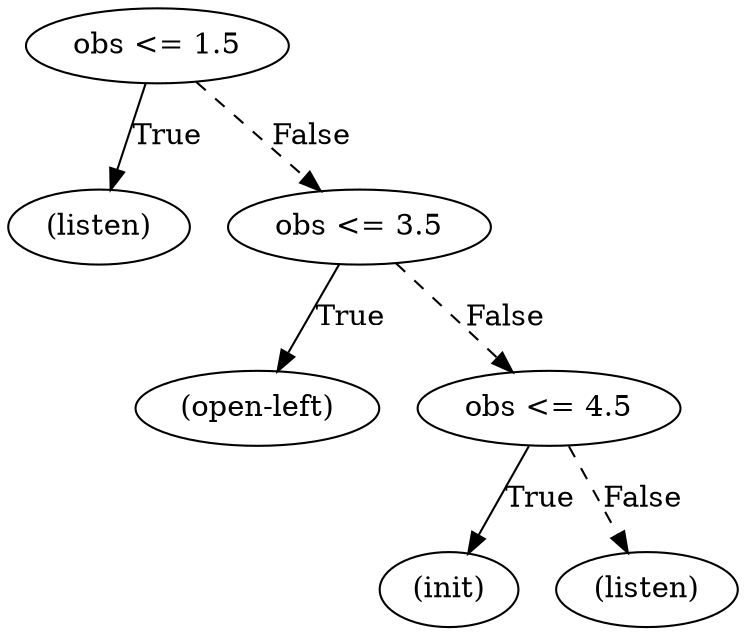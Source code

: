 digraph {
0 [label="obs <= 1.5"];
1 [label="(listen)"];
0 -> 1 [label="True"];
2 [label="obs <= 3.5"];
3 [label="(open-left)"];
2 -> 3 [label="True"];
4 [label="obs <= 4.5"];
5 [label="(init)"];
4 -> 5 [label="True"];
6 [label="(listen)"];
4 -> 6 [style="dashed", label="False"];
2 -> 4 [style="dashed", label="False"];
0 -> 2 [style="dashed", label="False"];

}
